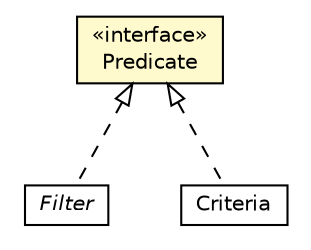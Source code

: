 #!/usr/local/bin/dot
#
# Class diagram 
# Generated by UMLGraph version R5_6-24-gf6e263 (http://www.umlgraph.org/)
#

digraph G {
	edge [fontname="Helvetica",fontsize=10,labelfontname="Helvetica",labelfontsize=10];
	node [fontname="Helvetica",fontsize=10,shape=plaintext];
	nodesep=0.25;
	ranksep=0.5;
	// net.trajano.doxdb.jsonpath.Filter
	c3873 [label=<<table title="net.trajano.doxdb.jsonpath.Filter" border="0" cellborder="1" cellspacing="0" cellpadding="2" port="p" href="./Filter.html">
		<tr><td><table border="0" cellspacing="0" cellpadding="1">
<tr><td align="center" balign="center"><font face="Helvetica-Oblique"> Filter </font></td></tr>
		</table></td></tr>
		</table>>, URL="./Filter.html", fontname="Helvetica", fontcolor="black", fontsize=10.0];
	// net.trajano.doxdb.jsonpath.Criteria
	c3878 [label=<<table title="net.trajano.doxdb.jsonpath.Criteria" border="0" cellborder="1" cellspacing="0" cellpadding="2" port="p" href="./Criteria.html">
		<tr><td><table border="0" cellspacing="0" cellpadding="1">
<tr><td align="center" balign="center"> Criteria </td></tr>
		</table></td></tr>
		</table>>, URL="./Criteria.html", fontname="Helvetica", fontcolor="black", fontsize=10.0];
	// net.trajano.doxdb.jsonpath.Predicate
	c3891 [label=<<table title="net.trajano.doxdb.jsonpath.Predicate" border="0" cellborder="1" cellspacing="0" cellpadding="2" port="p" bgcolor="lemonChiffon" href="./Predicate.html">
		<tr><td><table border="0" cellspacing="0" cellpadding="1">
<tr><td align="center" balign="center"> &#171;interface&#187; </td></tr>
<tr><td align="center" balign="center"> Predicate </td></tr>
		</table></td></tr>
		</table>>, URL="./Predicate.html", fontname="Helvetica", fontcolor="black", fontsize=10.0];
	//net.trajano.doxdb.jsonpath.Filter implements net.trajano.doxdb.jsonpath.Predicate
	c3891:p -> c3873:p [dir=back,arrowtail=empty,style=dashed];
	//net.trajano.doxdb.jsonpath.Criteria implements net.trajano.doxdb.jsonpath.Predicate
	c3891:p -> c3878:p [dir=back,arrowtail=empty,style=dashed];
}

